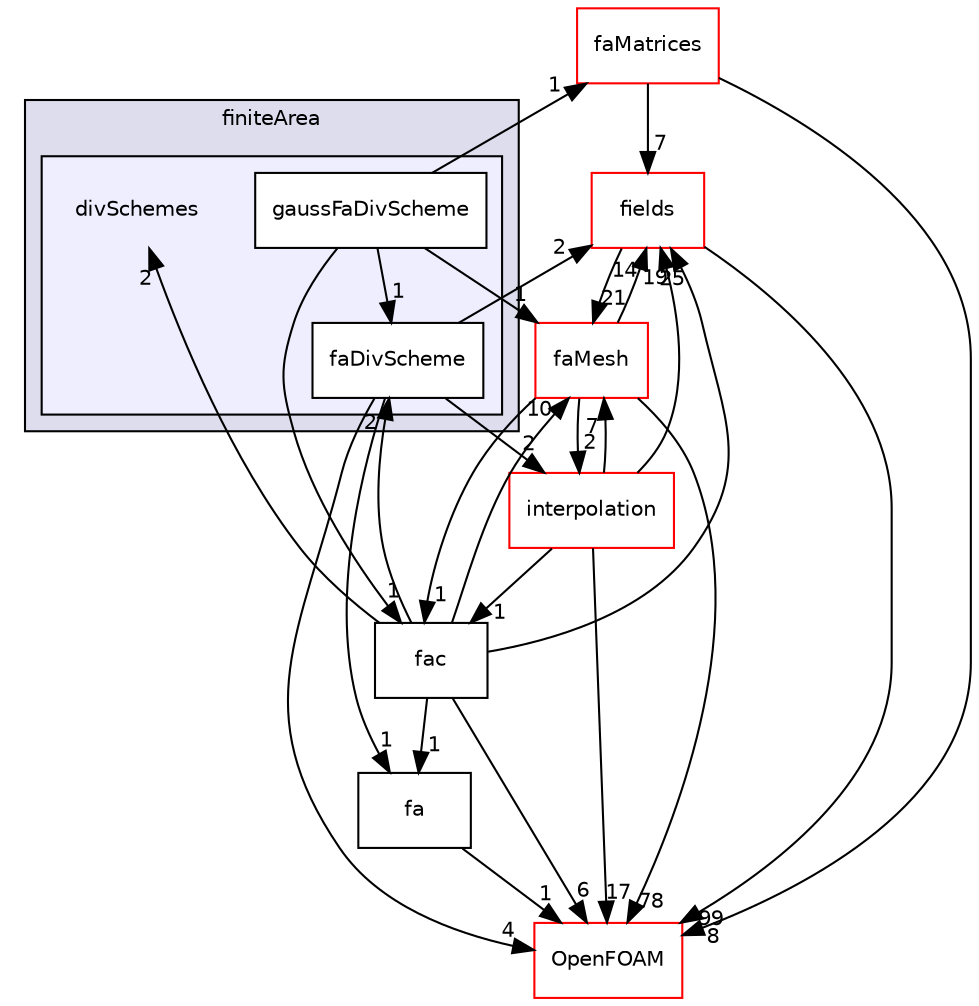digraph "src/finiteArea/finiteArea/divSchemes" {
  bgcolor=transparent;
  compound=true
  node [ fontsize="10", fontname="Helvetica"];
  edge [ labelfontsize="10", labelfontname="Helvetica"];
  subgraph clusterdir_b48fbfbe364b5d9546b561f47f4221eb {
    graph [ bgcolor="#ddddee", pencolor="black", label="finiteArea" fontname="Helvetica", fontsize="10", URL="dir_b48fbfbe364b5d9546b561f47f4221eb.html"]
  subgraph clusterdir_c621074cc8ff55f77dd04e491431bd1a {
    graph [ bgcolor="#eeeeff", pencolor="black", label="" URL="dir_c621074cc8ff55f77dd04e491431bd1a.html"];
    dir_c621074cc8ff55f77dd04e491431bd1a [shape=plaintext label="divSchemes"];
    dir_938c90acc621d7611408a343e7f627b6 [shape=box label="faDivScheme" color="black" fillcolor="white" style="filled" URL="dir_938c90acc621d7611408a343e7f627b6.html"];
    dir_2aaaee4a7ba0c61407c7144104bd8eea [shape=box label="gaussFaDivScheme" color="black" fillcolor="white" style="filled" URL="dir_2aaaee4a7ba0c61407c7144104bd8eea.html"];
  }
  }
  dir_82c77a639fb8894523e0866635d617d1 [shape=box label="fields" color="red" URL="dir_82c77a639fb8894523e0866635d617d1.html"];
  dir_e5a517ccc941541272063f044b95a606 [shape=box label="fa" URL="dir_e5a517ccc941541272063f044b95a606.html"];
  dir_11fa0d52a0a43d2db65b942bd42d04b1 [shape=box label="faMatrices" color="red" URL="dir_11fa0d52a0a43d2db65b942bd42d04b1.html"];
  dir_15aafd37ee87fbe9911ba23e923cc2c7 [shape=box label="fac" URL="dir_15aafd37ee87fbe9911ba23e923cc2c7.html"];
  dir_c5473ff19b20e6ec4dfe5c310b3778a8 [shape=box label="OpenFOAM" color="red" URL="dir_c5473ff19b20e6ec4dfe5c310b3778a8.html"];
  dir_f14612db68a06d13a87d37d60dc895d5 [shape=box label="faMesh" color="red" URL="dir_f14612db68a06d13a87d37d60dc895d5.html"];
  dir_880b478b7287aa29b2969cd4b71f61be [shape=box label="interpolation" color="red" URL="dir_880b478b7287aa29b2969cd4b71f61be.html"];
  dir_82c77a639fb8894523e0866635d617d1->dir_c5473ff19b20e6ec4dfe5c310b3778a8 [headlabel="99", labeldistance=1.5 headhref="dir_000734_002151.html"];
  dir_82c77a639fb8894523e0866635d617d1->dir_f14612db68a06d13a87d37d60dc895d5 [headlabel="21", labeldistance=1.5 headhref="dir_000734_000719.html"];
  dir_938c90acc621d7611408a343e7f627b6->dir_82c77a639fb8894523e0866635d617d1 [headlabel="2", labeldistance=1.5 headhref="dir_000786_000734.html"];
  dir_938c90acc621d7611408a343e7f627b6->dir_e5a517ccc941541272063f044b95a606 [headlabel="1", labeldistance=1.5 headhref="dir_000786_000788.html"];
  dir_938c90acc621d7611408a343e7f627b6->dir_c5473ff19b20e6ec4dfe5c310b3778a8 [headlabel="4", labeldistance=1.5 headhref="dir_000786_002151.html"];
  dir_938c90acc621d7611408a343e7f627b6->dir_880b478b7287aa29b2969cd4b71f61be [headlabel="2", labeldistance=1.5 headhref="dir_000786_000808.html"];
  dir_e5a517ccc941541272063f044b95a606->dir_c5473ff19b20e6ec4dfe5c310b3778a8 [headlabel="1", labeldistance=1.5 headhref="dir_000788_002151.html"];
  dir_2aaaee4a7ba0c61407c7144104bd8eea->dir_938c90acc621d7611408a343e7f627b6 [headlabel="1", labeldistance=1.5 headhref="dir_000787_000786.html"];
  dir_2aaaee4a7ba0c61407c7144104bd8eea->dir_11fa0d52a0a43d2db65b942bd42d04b1 [headlabel="1", labeldistance=1.5 headhref="dir_000787_000716.html"];
  dir_2aaaee4a7ba0c61407c7144104bd8eea->dir_15aafd37ee87fbe9911ba23e923cc2c7 [headlabel="1", labeldistance=1.5 headhref="dir_000787_000789.html"];
  dir_2aaaee4a7ba0c61407c7144104bd8eea->dir_f14612db68a06d13a87d37d60dc895d5 [headlabel="1", labeldistance=1.5 headhref="dir_000787_000719.html"];
  dir_11fa0d52a0a43d2db65b942bd42d04b1->dir_82c77a639fb8894523e0866635d617d1 [headlabel="7", labeldistance=1.5 headhref="dir_000716_000734.html"];
  dir_11fa0d52a0a43d2db65b942bd42d04b1->dir_c5473ff19b20e6ec4dfe5c310b3778a8 [headlabel="8", labeldistance=1.5 headhref="dir_000716_002151.html"];
  dir_15aafd37ee87fbe9911ba23e923cc2c7->dir_82c77a639fb8894523e0866635d617d1 [headlabel="25", labeldistance=1.5 headhref="dir_000789_000734.html"];
  dir_15aafd37ee87fbe9911ba23e923cc2c7->dir_938c90acc621d7611408a343e7f627b6 [headlabel="2", labeldistance=1.5 headhref="dir_000789_000786.html"];
  dir_15aafd37ee87fbe9911ba23e923cc2c7->dir_e5a517ccc941541272063f044b95a606 [headlabel="1", labeldistance=1.5 headhref="dir_000789_000788.html"];
  dir_15aafd37ee87fbe9911ba23e923cc2c7->dir_c621074cc8ff55f77dd04e491431bd1a [headlabel="2", labeldistance=1.5 headhref="dir_000789_000785.html"];
  dir_15aafd37ee87fbe9911ba23e923cc2c7->dir_c5473ff19b20e6ec4dfe5c310b3778a8 [headlabel="6", labeldistance=1.5 headhref="dir_000789_002151.html"];
  dir_15aafd37ee87fbe9911ba23e923cc2c7->dir_f14612db68a06d13a87d37d60dc895d5 [headlabel="10", labeldistance=1.5 headhref="dir_000789_000719.html"];
  dir_f14612db68a06d13a87d37d60dc895d5->dir_82c77a639fb8894523e0866635d617d1 [headlabel="14", labeldistance=1.5 headhref="dir_000719_000734.html"];
  dir_f14612db68a06d13a87d37d60dc895d5->dir_15aafd37ee87fbe9911ba23e923cc2c7 [headlabel="1", labeldistance=1.5 headhref="dir_000719_000789.html"];
  dir_f14612db68a06d13a87d37d60dc895d5->dir_c5473ff19b20e6ec4dfe5c310b3778a8 [headlabel="78", labeldistance=1.5 headhref="dir_000719_002151.html"];
  dir_f14612db68a06d13a87d37d60dc895d5->dir_880b478b7287aa29b2969cd4b71f61be [headlabel="2", labeldistance=1.5 headhref="dir_000719_000808.html"];
  dir_880b478b7287aa29b2969cd4b71f61be->dir_82c77a639fb8894523e0866635d617d1 [headlabel="19", labeldistance=1.5 headhref="dir_000808_000734.html"];
  dir_880b478b7287aa29b2969cd4b71f61be->dir_15aafd37ee87fbe9911ba23e923cc2c7 [headlabel="1", labeldistance=1.5 headhref="dir_000808_000789.html"];
  dir_880b478b7287aa29b2969cd4b71f61be->dir_c5473ff19b20e6ec4dfe5c310b3778a8 [headlabel="17", labeldistance=1.5 headhref="dir_000808_002151.html"];
  dir_880b478b7287aa29b2969cd4b71f61be->dir_f14612db68a06d13a87d37d60dc895d5 [headlabel="7", labeldistance=1.5 headhref="dir_000808_000719.html"];
}
